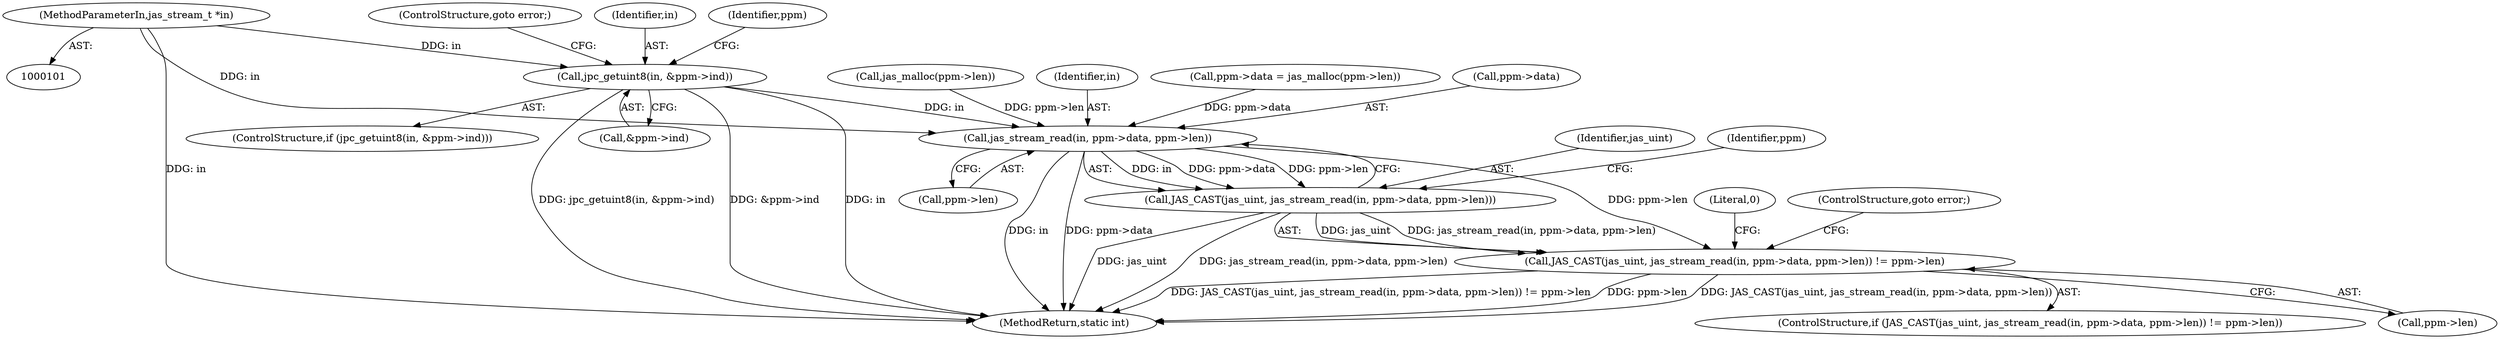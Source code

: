 digraph "0_jasper_d42b2388f7f8e0332c846675133acea151fc557a_35@pointer" {
"1000132" [label="(Call,jpc_getuint8(in, &ppm->ind))"];
"1000104" [label="(MethodParameterIn,jas_stream_t *in)"];
"1000172" [label="(Call,jas_stream_read(in, ppm->data, ppm->len))"];
"1000170" [label="(Call,JAS_CAST(jas_uint, jas_stream_read(in, ppm->data, ppm->len)))"];
"1000169" [label="(Call,JAS_CAST(jas_uint, jas_stream_read(in, ppm->data, ppm->len)) != ppm->len)"];
"1000177" [label="(Call,ppm->len)"];
"1000162" [label="(Call,jas_malloc(ppm->len))"];
"1000169" [label="(Call,JAS_CAST(jas_uint, jas_stream_read(in, ppm->data, ppm->len)) != ppm->len)"];
"1000171" [label="(Identifier,jas_uint)"];
"1000139" [label="(ControlStructure,goto error;)"];
"1000173" [label="(Identifier,in)"];
"1000131" [label="(ControlStructure,if (jpc_getuint8(in, &ppm->ind)))"];
"1000172" [label="(Call,jas_stream_read(in, ppm->data, ppm->len))"];
"1000158" [label="(Call,ppm->data = jas_malloc(ppm->len))"];
"1000193" [label="(Literal,0)"];
"1000170" [label="(Call,JAS_CAST(jas_uint, jas_stream_read(in, ppm->data, ppm->len)))"];
"1000180" [label="(Call,ppm->len)"];
"1000181" [label="(Identifier,ppm)"];
"1000174" [label="(Call,ppm->data)"];
"1000200" [label="(MethodReturn,static int)"];
"1000133" [label="(Identifier,in)"];
"1000142" [label="(Identifier,ppm)"];
"1000184" [label="(ControlStructure,goto error;)"];
"1000104" [label="(MethodParameterIn,jas_stream_t *in)"];
"1000168" [label="(ControlStructure,if (JAS_CAST(jas_uint, jas_stream_read(in, ppm->data, ppm->len)) != ppm->len))"];
"1000132" [label="(Call,jpc_getuint8(in, &ppm->ind))"];
"1000134" [label="(Call,&ppm->ind)"];
"1000132" -> "1000131"  [label="AST: "];
"1000132" -> "1000134"  [label="CFG: "];
"1000133" -> "1000132"  [label="AST: "];
"1000134" -> "1000132"  [label="AST: "];
"1000139" -> "1000132"  [label="CFG: "];
"1000142" -> "1000132"  [label="CFG: "];
"1000132" -> "1000200"  [label="DDG: jpc_getuint8(in, &ppm->ind)"];
"1000132" -> "1000200"  [label="DDG: &ppm->ind"];
"1000132" -> "1000200"  [label="DDG: in"];
"1000104" -> "1000132"  [label="DDG: in"];
"1000132" -> "1000172"  [label="DDG: in"];
"1000104" -> "1000101"  [label="AST: "];
"1000104" -> "1000200"  [label="DDG: in"];
"1000104" -> "1000172"  [label="DDG: in"];
"1000172" -> "1000170"  [label="AST: "];
"1000172" -> "1000177"  [label="CFG: "];
"1000173" -> "1000172"  [label="AST: "];
"1000174" -> "1000172"  [label="AST: "];
"1000177" -> "1000172"  [label="AST: "];
"1000170" -> "1000172"  [label="CFG: "];
"1000172" -> "1000200"  [label="DDG: in"];
"1000172" -> "1000200"  [label="DDG: ppm->data"];
"1000172" -> "1000170"  [label="DDG: in"];
"1000172" -> "1000170"  [label="DDG: ppm->data"];
"1000172" -> "1000170"  [label="DDG: ppm->len"];
"1000158" -> "1000172"  [label="DDG: ppm->data"];
"1000162" -> "1000172"  [label="DDG: ppm->len"];
"1000172" -> "1000169"  [label="DDG: ppm->len"];
"1000170" -> "1000169"  [label="AST: "];
"1000171" -> "1000170"  [label="AST: "];
"1000181" -> "1000170"  [label="CFG: "];
"1000170" -> "1000200"  [label="DDG: jas_stream_read(in, ppm->data, ppm->len)"];
"1000170" -> "1000200"  [label="DDG: jas_uint"];
"1000170" -> "1000169"  [label="DDG: jas_uint"];
"1000170" -> "1000169"  [label="DDG: jas_stream_read(in, ppm->data, ppm->len)"];
"1000169" -> "1000168"  [label="AST: "];
"1000169" -> "1000180"  [label="CFG: "];
"1000180" -> "1000169"  [label="AST: "];
"1000184" -> "1000169"  [label="CFG: "];
"1000193" -> "1000169"  [label="CFG: "];
"1000169" -> "1000200"  [label="DDG: JAS_CAST(jas_uint, jas_stream_read(in, ppm->data, ppm->len)) != ppm->len"];
"1000169" -> "1000200"  [label="DDG: ppm->len"];
"1000169" -> "1000200"  [label="DDG: JAS_CAST(jas_uint, jas_stream_read(in, ppm->data, ppm->len))"];
}
